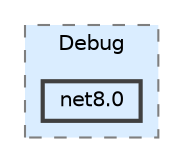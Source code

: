 digraph "/Users/jacob/Documents/Projects/130-project/hagglehaul/hagglehaul.Server/obj/Debug/net8.0"
{
 // LATEX_PDF_SIZE
  bgcolor="transparent";
  edge [fontname=Helvetica,fontsize=10,labelfontname=Helvetica,labelfontsize=10];
  node [fontname=Helvetica,fontsize=10,shape=box,height=0.2,width=0.4];
  compound=true
  subgraph clusterdir_8b8458017be410fdc9a457ac560e9147 {
    graph [ bgcolor="#daedff", pencolor="grey50", label="Debug", fontname=Helvetica,fontsize=10 style="filled,dashed", URL="dir_8b8458017be410fdc9a457ac560e9147.html",tooltip=""]
  dir_4baca70902ee0aec4361662715a1f3d6 [label="net8.0", fillcolor="#daedff", color="grey25", style="filled,bold", URL="dir_4baca70902ee0aec4361662715a1f3d6.html",tooltip=""];
  }
}
